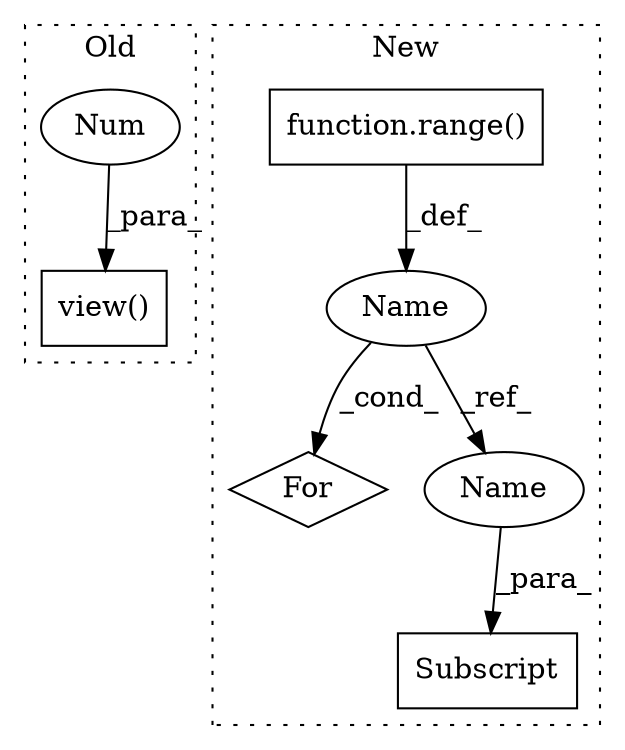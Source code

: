 digraph G {
subgraph cluster0 {
1 [label="view()" a="75" s="17491,17540" l="25,1" shape="box"];
3 [label="Num" a="76" s="17538" l="2" shape="ellipse"];
label = "Old";
style="dotted";
}
subgraph cluster1 {
2 [label="function.range()" a="75" s="18776,18791" l="6,1" shape="box"];
4 [label="For" a="107" s="18767,18792" l="4,14" shape="diamond"];
5 [label="Subscript" a="63" s="18820,0" l="10,0" shape="box"];
6 [label="Name" a="87" s="18771" l="1" shape="ellipse"];
7 [label="Name" a="87" s="18828" l="1" shape="ellipse"];
label = "New";
style="dotted";
}
2 -> 6 [label="_def_"];
3 -> 1 [label="_para_"];
6 -> 7 [label="_ref_"];
6 -> 4 [label="_cond_"];
7 -> 5 [label="_para_"];
}